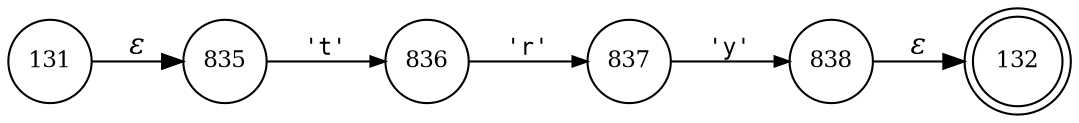 digraph ATN {
rankdir=LR;
s132[fontsize=11, label="132", shape=doublecircle, fixedsize=true, width=.6];
s131[fontsize=11,label="131", shape=circle, fixedsize=true, width=.55, peripheries=1];
s835[fontsize=11,label="835", shape=circle, fixedsize=true, width=.55, peripheries=1];
s836[fontsize=11,label="836", shape=circle, fixedsize=true, width=.55, peripheries=1];
s837[fontsize=11,label="837", shape=circle, fixedsize=true, width=.55, peripheries=1];
s838[fontsize=11,label="838", shape=circle, fixedsize=true, width=.55, peripheries=1];
s131 -> s835 [fontname="Times-Italic", label="&epsilon;"];
s835 -> s836 [fontsize=11, fontname="Courier", arrowsize=.7, label = "'t'", arrowhead = normal];
s836 -> s837 [fontsize=11, fontname="Courier", arrowsize=.7, label = "'r'", arrowhead = normal];
s837 -> s838 [fontsize=11, fontname="Courier", arrowsize=.7, label = "'y'", arrowhead = normal];
s838 -> s132 [fontname="Times-Italic", label="&epsilon;"];
}